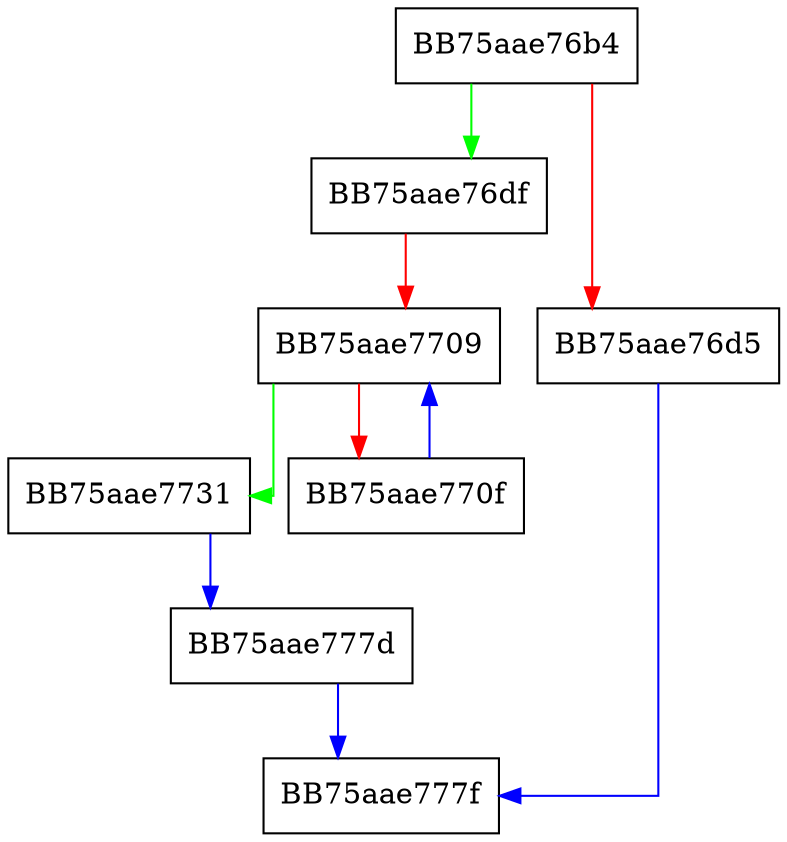 digraph LogSkipGetRoles {
  node [shape="box"];
  graph [splines=ortho];
  BB75aae76b4 -> BB75aae76df [color="green"];
  BB75aae76b4 -> BB75aae76d5 [color="red"];
  BB75aae76d5 -> BB75aae777f [color="blue"];
  BB75aae76df -> BB75aae7709 [color="red"];
  BB75aae7709 -> BB75aae7731 [color="green"];
  BB75aae7709 -> BB75aae770f [color="red"];
  BB75aae770f -> BB75aae7709 [color="blue"];
  BB75aae7731 -> BB75aae777d [color="blue"];
  BB75aae777d -> BB75aae777f [color="blue"];
}